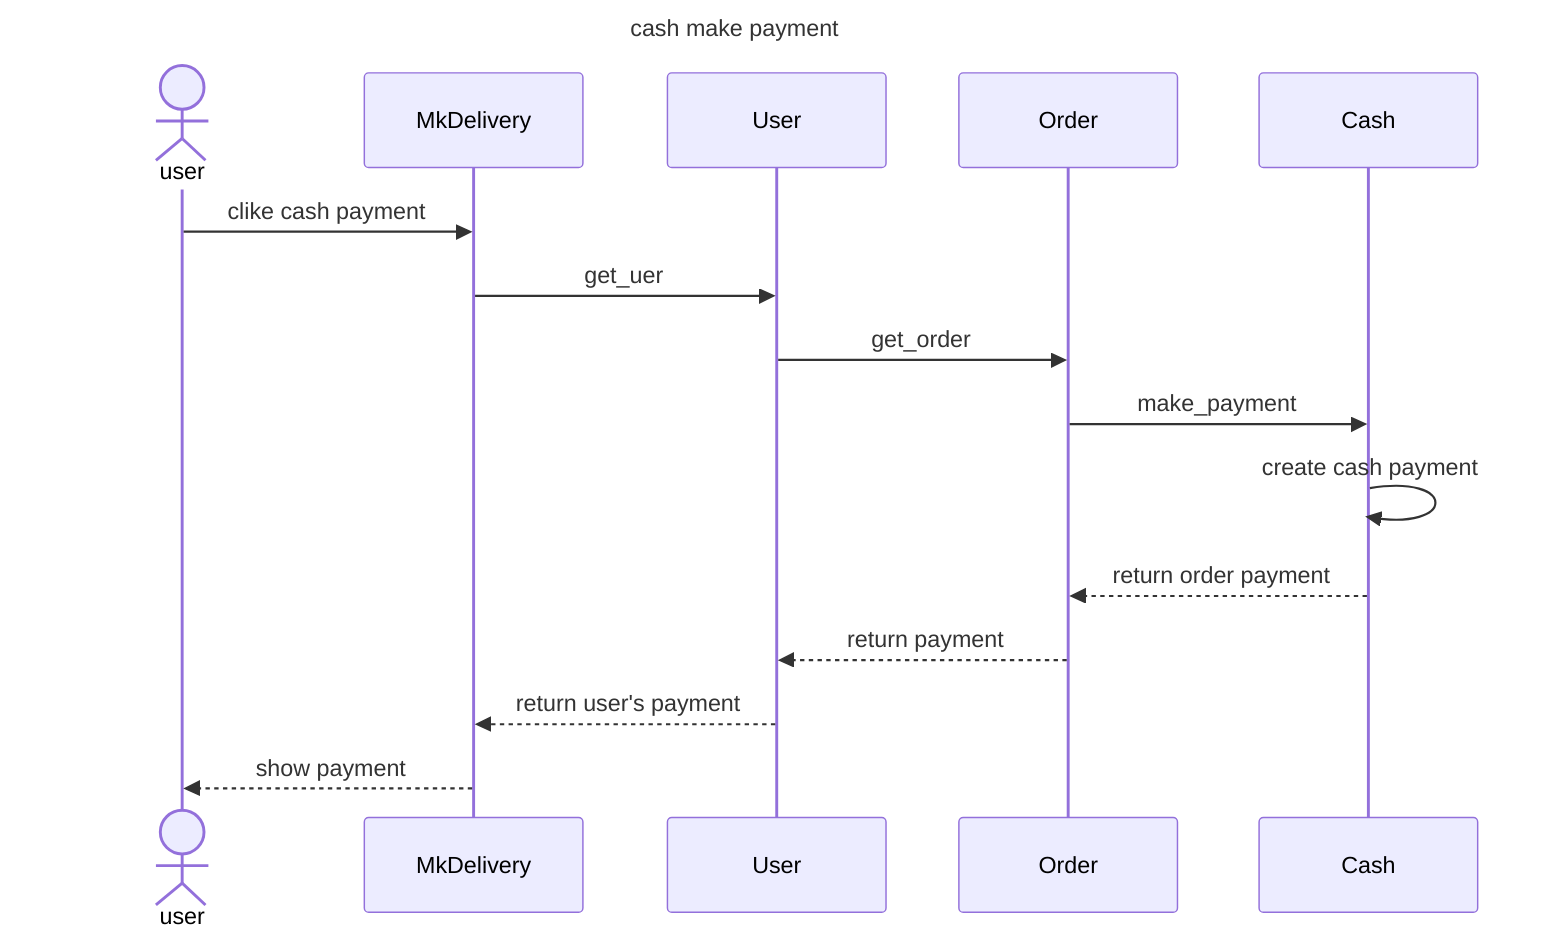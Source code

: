 sequenceDiagram
    title cash make payment 
    actor user
  
    participant MkDelivery
    participant User
    participant Order
    participant Cash

    user ->> MkDelivery:clike cash payment
    MkDelivery ->> User: get_uer
    User ->> Order:get_order
    Order ->> Cash:make_payment
    Cash ->> Cash :create cash payment
    Cash -->> Order: return order payment
    Order -->> User: return payment
    User -->> MkDelivery:return user's payment
    MkDelivery -->> user: show payment